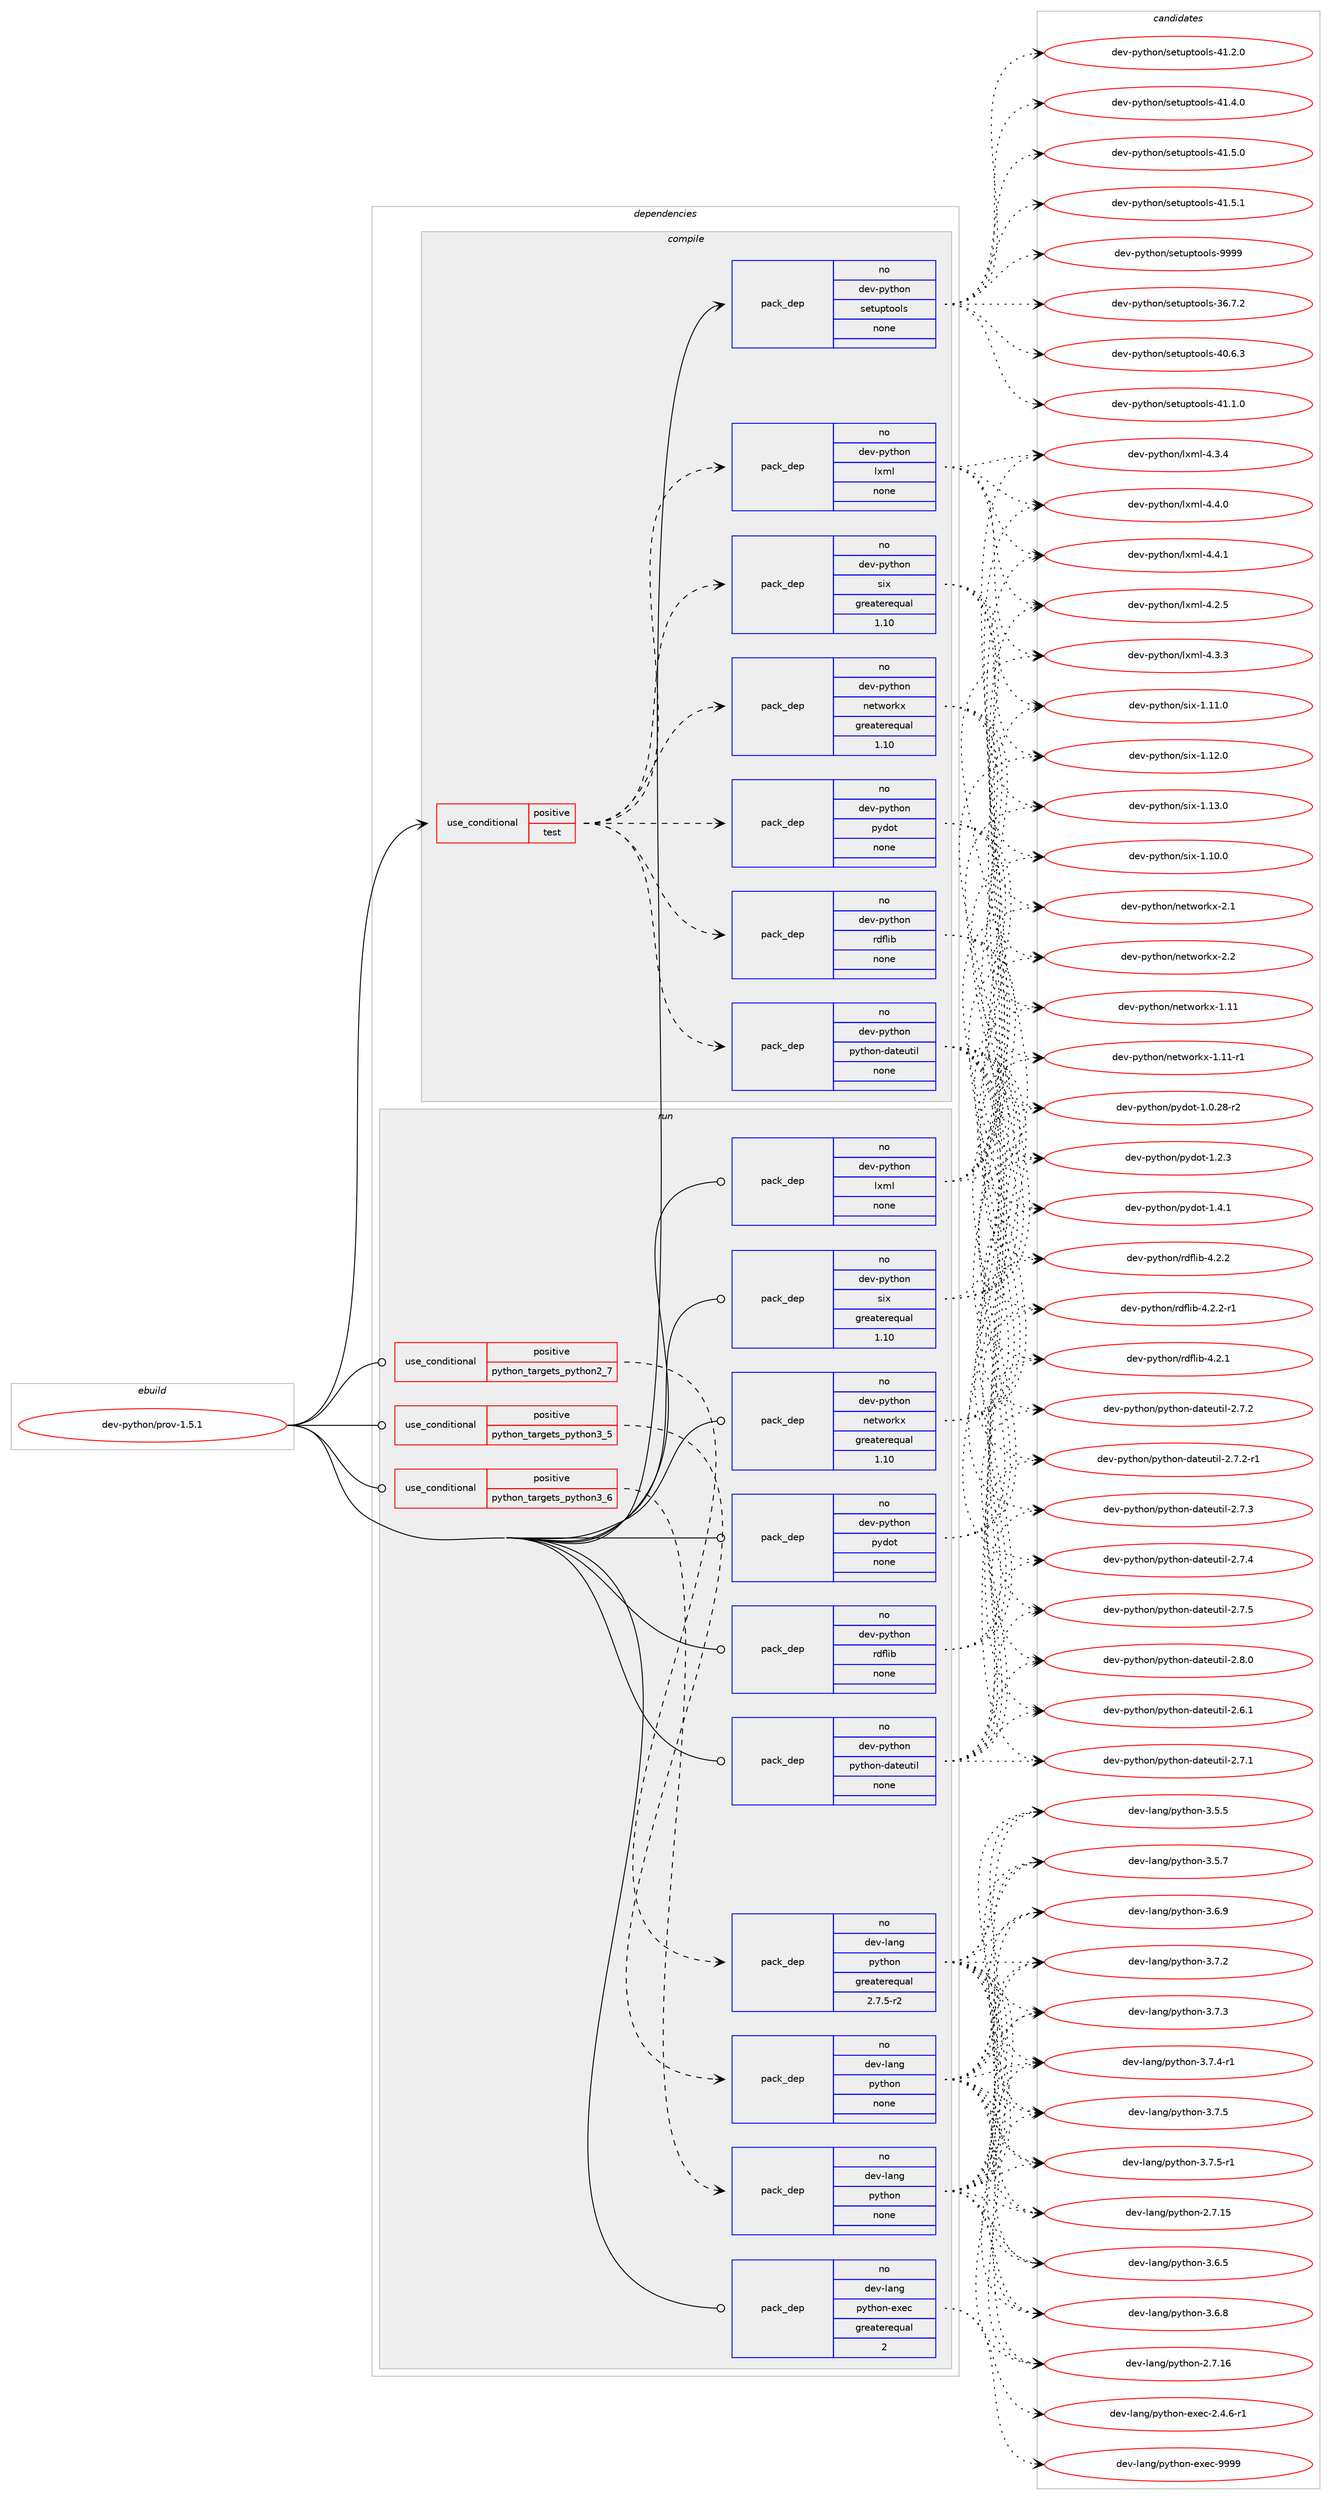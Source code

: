 digraph prolog {

# *************
# Graph options
# *************

newrank=true;
concentrate=true;
compound=true;
graph [rankdir=LR,fontname=Helvetica,fontsize=10,ranksep=1.5];#, ranksep=2.5, nodesep=0.2];
edge  [arrowhead=vee];
node  [fontname=Helvetica,fontsize=10];

# **********
# The ebuild
# **********

subgraph cluster_leftcol {
color=gray;
rank=same;
label=<<i>ebuild</i>>;
id [label="dev-python/prov-1.5.1", color=red, width=4, href="../dev-python/prov-1.5.1.svg"];
}

# ****************
# The dependencies
# ****************

subgraph cluster_midcol {
color=gray;
label=<<i>dependencies</i>>;
subgraph cluster_compile {
fillcolor="#eeeeee";
style=filled;
label=<<i>compile</i>>;
subgraph cond144982 {
dependency623260 [label=<<TABLE BORDER="0" CELLBORDER="1" CELLSPACING="0" CELLPADDING="4"><TR><TD ROWSPAN="3" CELLPADDING="10">use_conditional</TD></TR><TR><TD>positive</TD></TR><TR><TD>test</TD></TR></TABLE>>, shape=none, color=red];
subgraph pack466434 {
dependency623261 [label=<<TABLE BORDER="0" CELLBORDER="1" CELLSPACING="0" CELLPADDING="4" WIDTH="220"><TR><TD ROWSPAN="6" CELLPADDING="30">pack_dep</TD></TR><TR><TD WIDTH="110">no</TD></TR><TR><TD>dev-python</TD></TR><TR><TD>pydot</TD></TR><TR><TD>none</TD></TR><TR><TD></TD></TR></TABLE>>, shape=none, color=blue];
}
dependency623260:e -> dependency623261:w [weight=20,style="dashed",arrowhead="vee"];
subgraph pack466435 {
dependency623262 [label=<<TABLE BORDER="0" CELLBORDER="1" CELLSPACING="0" CELLPADDING="4" WIDTH="220"><TR><TD ROWSPAN="6" CELLPADDING="30">pack_dep</TD></TR><TR><TD WIDTH="110">no</TD></TR><TR><TD>dev-python</TD></TR><TR><TD>python-dateutil</TD></TR><TR><TD>none</TD></TR><TR><TD></TD></TR></TABLE>>, shape=none, color=blue];
}
dependency623260:e -> dependency623262:w [weight=20,style="dashed",arrowhead="vee"];
subgraph pack466436 {
dependency623263 [label=<<TABLE BORDER="0" CELLBORDER="1" CELLSPACING="0" CELLPADDING="4" WIDTH="220"><TR><TD ROWSPAN="6" CELLPADDING="30">pack_dep</TD></TR><TR><TD WIDTH="110">no</TD></TR><TR><TD>dev-python</TD></TR><TR><TD>lxml</TD></TR><TR><TD>none</TD></TR><TR><TD></TD></TR></TABLE>>, shape=none, color=blue];
}
dependency623260:e -> dependency623263:w [weight=20,style="dashed",arrowhead="vee"];
subgraph pack466437 {
dependency623264 [label=<<TABLE BORDER="0" CELLBORDER="1" CELLSPACING="0" CELLPADDING="4" WIDTH="220"><TR><TD ROWSPAN="6" CELLPADDING="30">pack_dep</TD></TR><TR><TD WIDTH="110">no</TD></TR><TR><TD>dev-python</TD></TR><TR><TD>networkx</TD></TR><TR><TD>greaterequal</TD></TR><TR><TD>1.10</TD></TR></TABLE>>, shape=none, color=blue];
}
dependency623260:e -> dependency623264:w [weight=20,style="dashed",arrowhead="vee"];
subgraph pack466438 {
dependency623265 [label=<<TABLE BORDER="0" CELLBORDER="1" CELLSPACING="0" CELLPADDING="4" WIDTH="220"><TR><TD ROWSPAN="6" CELLPADDING="30">pack_dep</TD></TR><TR><TD WIDTH="110">no</TD></TR><TR><TD>dev-python</TD></TR><TR><TD>rdflib</TD></TR><TR><TD>none</TD></TR><TR><TD></TD></TR></TABLE>>, shape=none, color=blue];
}
dependency623260:e -> dependency623265:w [weight=20,style="dashed",arrowhead="vee"];
subgraph pack466439 {
dependency623266 [label=<<TABLE BORDER="0" CELLBORDER="1" CELLSPACING="0" CELLPADDING="4" WIDTH="220"><TR><TD ROWSPAN="6" CELLPADDING="30">pack_dep</TD></TR><TR><TD WIDTH="110">no</TD></TR><TR><TD>dev-python</TD></TR><TR><TD>six</TD></TR><TR><TD>greaterequal</TD></TR><TR><TD>1.10</TD></TR></TABLE>>, shape=none, color=blue];
}
dependency623260:e -> dependency623266:w [weight=20,style="dashed",arrowhead="vee"];
}
id:e -> dependency623260:w [weight=20,style="solid",arrowhead="vee"];
subgraph pack466440 {
dependency623267 [label=<<TABLE BORDER="0" CELLBORDER="1" CELLSPACING="0" CELLPADDING="4" WIDTH="220"><TR><TD ROWSPAN="6" CELLPADDING="30">pack_dep</TD></TR><TR><TD WIDTH="110">no</TD></TR><TR><TD>dev-python</TD></TR><TR><TD>setuptools</TD></TR><TR><TD>none</TD></TR><TR><TD></TD></TR></TABLE>>, shape=none, color=blue];
}
id:e -> dependency623267:w [weight=20,style="solid",arrowhead="vee"];
}
subgraph cluster_compileandrun {
fillcolor="#eeeeee";
style=filled;
label=<<i>compile and run</i>>;
}
subgraph cluster_run {
fillcolor="#eeeeee";
style=filled;
label=<<i>run</i>>;
subgraph cond144983 {
dependency623268 [label=<<TABLE BORDER="0" CELLBORDER="1" CELLSPACING="0" CELLPADDING="4"><TR><TD ROWSPAN="3" CELLPADDING="10">use_conditional</TD></TR><TR><TD>positive</TD></TR><TR><TD>python_targets_python2_7</TD></TR></TABLE>>, shape=none, color=red];
subgraph pack466441 {
dependency623269 [label=<<TABLE BORDER="0" CELLBORDER="1" CELLSPACING="0" CELLPADDING="4" WIDTH="220"><TR><TD ROWSPAN="6" CELLPADDING="30">pack_dep</TD></TR><TR><TD WIDTH="110">no</TD></TR><TR><TD>dev-lang</TD></TR><TR><TD>python</TD></TR><TR><TD>greaterequal</TD></TR><TR><TD>2.7.5-r2</TD></TR></TABLE>>, shape=none, color=blue];
}
dependency623268:e -> dependency623269:w [weight=20,style="dashed",arrowhead="vee"];
}
id:e -> dependency623268:w [weight=20,style="solid",arrowhead="odot"];
subgraph cond144984 {
dependency623270 [label=<<TABLE BORDER="0" CELLBORDER="1" CELLSPACING="0" CELLPADDING="4"><TR><TD ROWSPAN="3" CELLPADDING="10">use_conditional</TD></TR><TR><TD>positive</TD></TR><TR><TD>python_targets_python3_5</TD></TR></TABLE>>, shape=none, color=red];
subgraph pack466442 {
dependency623271 [label=<<TABLE BORDER="0" CELLBORDER="1" CELLSPACING="0" CELLPADDING="4" WIDTH="220"><TR><TD ROWSPAN="6" CELLPADDING="30">pack_dep</TD></TR><TR><TD WIDTH="110">no</TD></TR><TR><TD>dev-lang</TD></TR><TR><TD>python</TD></TR><TR><TD>none</TD></TR><TR><TD></TD></TR></TABLE>>, shape=none, color=blue];
}
dependency623270:e -> dependency623271:w [weight=20,style="dashed",arrowhead="vee"];
}
id:e -> dependency623270:w [weight=20,style="solid",arrowhead="odot"];
subgraph cond144985 {
dependency623272 [label=<<TABLE BORDER="0" CELLBORDER="1" CELLSPACING="0" CELLPADDING="4"><TR><TD ROWSPAN="3" CELLPADDING="10">use_conditional</TD></TR><TR><TD>positive</TD></TR><TR><TD>python_targets_python3_6</TD></TR></TABLE>>, shape=none, color=red];
subgraph pack466443 {
dependency623273 [label=<<TABLE BORDER="0" CELLBORDER="1" CELLSPACING="0" CELLPADDING="4" WIDTH="220"><TR><TD ROWSPAN="6" CELLPADDING="30">pack_dep</TD></TR><TR><TD WIDTH="110">no</TD></TR><TR><TD>dev-lang</TD></TR><TR><TD>python</TD></TR><TR><TD>none</TD></TR><TR><TD></TD></TR></TABLE>>, shape=none, color=blue];
}
dependency623272:e -> dependency623273:w [weight=20,style="dashed",arrowhead="vee"];
}
id:e -> dependency623272:w [weight=20,style="solid",arrowhead="odot"];
subgraph pack466444 {
dependency623274 [label=<<TABLE BORDER="0" CELLBORDER="1" CELLSPACING="0" CELLPADDING="4" WIDTH="220"><TR><TD ROWSPAN="6" CELLPADDING="30">pack_dep</TD></TR><TR><TD WIDTH="110">no</TD></TR><TR><TD>dev-lang</TD></TR><TR><TD>python-exec</TD></TR><TR><TD>greaterequal</TD></TR><TR><TD>2</TD></TR></TABLE>>, shape=none, color=blue];
}
id:e -> dependency623274:w [weight=20,style="solid",arrowhead="odot"];
subgraph pack466445 {
dependency623275 [label=<<TABLE BORDER="0" CELLBORDER="1" CELLSPACING="0" CELLPADDING="4" WIDTH="220"><TR><TD ROWSPAN="6" CELLPADDING="30">pack_dep</TD></TR><TR><TD WIDTH="110">no</TD></TR><TR><TD>dev-python</TD></TR><TR><TD>lxml</TD></TR><TR><TD>none</TD></TR><TR><TD></TD></TR></TABLE>>, shape=none, color=blue];
}
id:e -> dependency623275:w [weight=20,style="solid",arrowhead="odot"];
subgraph pack466446 {
dependency623276 [label=<<TABLE BORDER="0" CELLBORDER="1" CELLSPACING="0" CELLPADDING="4" WIDTH="220"><TR><TD ROWSPAN="6" CELLPADDING="30">pack_dep</TD></TR><TR><TD WIDTH="110">no</TD></TR><TR><TD>dev-python</TD></TR><TR><TD>networkx</TD></TR><TR><TD>greaterequal</TD></TR><TR><TD>1.10</TD></TR></TABLE>>, shape=none, color=blue];
}
id:e -> dependency623276:w [weight=20,style="solid",arrowhead="odot"];
subgraph pack466447 {
dependency623277 [label=<<TABLE BORDER="0" CELLBORDER="1" CELLSPACING="0" CELLPADDING="4" WIDTH="220"><TR><TD ROWSPAN="6" CELLPADDING="30">pack_dep</TD></TR><TR><TD WIDTH="110">no</TD></TR><TR><TD>dev-python</TD></TR><TR><TD>pydot</TD></TR><TR><TD>none</TD></TR><TR><TD></TD></TR></TABLE>>, shape=none, color=blue];
}
id:e -> dependency623277:w [weight=20,style="solid",arrowhead="odot"];
subgraph pack466448 {
dependency623278 [label=<<TABLE BORDER="0" CELLBORDER="1" CELLSPACING="0" CELLPADDING="4" WIDTH="220"><TR><TD ROWSPAN="6" CELLPADDING="30">pack_dep</TD></TR><TR><TD WIDTH="110">no</TD></TR><TR><TD>dev-python</TD></TR><TR><TD>python-dateutil</TD></TR><TR><TD>none</TD></TR><TR><TD></TD></TR></TABLE>>, shape=none, color=blue];
}
id:e -> dependency623278:w [weight=20,style="solid",arrowhead="odot"];
subgraph pack466449 {
dependency623279 [label=<<TABLE BORDER="0" CELLBORDER="1" CELLSPACING="0" CELLPADDING="4" WIDTH="220"><TR><TD ROWSPAN="6" CELLPADDING="30">pack_dep</TD></TR><TR><TD WIDTH="110">no</TD></TR><TR><TD>dev-python</TD></TR><TR><TD>rdflib</TD></TR><TR><TD>none</TD></TR><TR><TD></TD></TR></TABLE>>, shape=none, color=blue];
}
id:e -> dependency623279:w [weight=20,style="solid",arrowhead="odot"];
subgraph pack466450 {
dependency623280 [label=<<TABLE BORDER="0" CELLBORDER="1" CELLSPACING="0" CELLPADDING="4" WIDTH="220"><TR><TD ROWSPAN="6" CELLPADDING="30">pack_dep</TD></TR><TR><TD WIDTH="110">no</TD></TR><TR><TD>dev-python</TD></TR><TR><TD>six</TD></TR><TR><TD>greaterequal</TD></TR><TR><TD>1.10</TD></TR></TABLE>>, shape=none, color=blue];
}
id:e -> dependency623280:w [weight=20,style="solid",arrowhead="odot"];
}
}

# **************
# The candidates
# **************

subgraph cluster_choices {
rank=same;
color=gray;
label=<<i>candidates</i>>;

subgraph choice466434 {
color=black;
nodesep=1;
choice1001011184511212111610411111047112121100111116454946484650564511450 [label="dev-python/pydot-1.0.28-r2", color=red, width=4,href="../dev-python/pydot-1.0.28-r2.svg"];
choice1001011184511212111610411111047112121100111116454946504651 [label="dev-python/pydot-1.2.3", color=red, width=4,href="../dev-python/pydot-1.2.3.svg"];
choice1001011184511212111610411111047112121100111116454946524649 [label="dev-python/pydot-1.4.1", color=red, width=4,href="../dev-python/pydot-1.4.1.svg"];
dependency623261:e -> choice1001011184511212111610411111047112121100111116454946484650564511450:w [style=dotted,weight="100"];
dependency623261:e -> choice1001011184511212111610411111047112121100111116454946504651:w [style=dotted,weight="100"];
dependency623261:e -> choice1001011184511212111610411111047112121100111116454946524649:w [style=dotted,weight="100"];
}
subgraph choice466435 {
color=black;
nodesep=1;
choice10010111845112121116104111110471121211161041111104510097116101117116105108455046544649 [label="dev-python/python-dateutil-2.6.1", color=red, width=4,href="../dev-python/python-dateutil-2.6.1.svg"];
choice10010111845112121116104111110471121211161041111104510097116101117116105108455046554649 [label="dev-python/python-dateutil-2.7.1", color=red, width=4,href="../dev-python/python-dateutil-2.7.1.svg"];
choice10010111845112121116104111110471121211161041111104510097116101117116105108455046554650 [label="dev-python/python-dateutil-2.7.2", color=red, width=4,href="../dev-python/python-dateutil-2.7.2.svg"];
choice100101118451121211161041111104711212111610411111045100971161011171161051084550465546504511449 [label="dev-python/python-dateutil-2.7.2-r1", color=red, width=4,href="../dev-python/python-dateutil-2.7.2-r1.svg"];
choice10010111845112121116104111110471121211161041111104510097116101117116105108455046554651 [label="dev-python/python-dateutil-2.7.3", color=red, width=4,href="../dev-python/python-dateutil-2.7.3.svg"];
choice10010111845112121116104111110471121211161041111104510097116101117116105108455046554652 [label="dev-python/python-dateutil-2.7.4", color=red, width=4,href="../dev-python/python-dateutil-2.7.4.svg"];
choice10010111845112121116104111110471121211161041111104510097116101117116105108455046554653 [label="dev-python/python-dateutil-2.7.5", color=red, width=4,href="../dev-python/python-dateutil-2.7.5.svg"];
choice10010111845112121116104111110471121211161041111104510097116101117116105108455046564648 [label="dev-python/python-dateutil-2.8.0", color=red, width=4,href="../dev-python/python-dateutil-2.8.0.svg"];
dependency623262:e -> choice10010111845112121116104111110471121211161041111104510097116101117116105108455046544649:w [style=dotted,weight="100"];
dependency623262:e -> choice10010111845112121116104111110471121211161041111104510097116101117116105108455046554649:w [style=dotted,weight="100"];
dependency623262:e -> choice10010111845112121116104111110471121211161041111104510097116101117116105108455046554650:w [style=dotted,weight="100"];
dependency623262:e -> choice100101118451121211161041111104711212111610411111045100971161011171161051084550465546504511449:w [style=dotted,weight="100"];
dependency623262:e -> choice10010111845112121116104111110471121211161041111104510097116101117116105108455046554651:w [style=dotted,weight="100"];
dependency623262:e -> choice10010111845112121116104111110471121211161041111104510097116101117116105108455046554652:w [style=dotted,weight="100"];
dependency623262:e -> choice10010111845112121116104111110471121211161041111104510097116101117116105108455046554653:w [style=dotted,weight="100"];
dependency623262:e -> choice10010111845112121116104111110471121211161041111104510097116101117116105108455046564648:w [style=dotted,weight="100"];
}
subgraph choice466436 {
color=black;
nodesep=1;
choice1001011184511212111610411111047108120109108455246504653 [label="dev-python/lxml-4.2.5", color=red, width=4,href="../dev-python/lxml-4.2.5.svg"];
choice1001011184511212111610411111047108120109108455246514651 [label="dev-python/lxml-4.3.3", color=red, width=4,href="../dev-python/lxml-4.3.3.svg"];
choice1001011184511212111610411111047108120109108455246514652 [label="dev-python/lxml-4.3.4", color=red, width=4,href="../dev-python/lxml-4.3.4.svg"];
choice1001011184511212111610411111047108120109108455246524648 [label="dev-python/lxml-4.4.0", color=red, width=4,href="../dev-python/lxml-4.4.0.svg"];
choice1001011184511212111610411111047108120109108455246524649 [label="dev-python/lxml-4.4.1", color=red, width=4,href="../dev-python/lxml-4.4.1.svg"];
dependency623263:e -> choice1001011184511212111610411111047108120109108455246504653:w [style=dotted,weight="100"];
dependency623263:e -> choice1001011184511212111610411111047108120109108455246514651:w [style=dotted,weight="100"];
dependency623263:e -> choice1001011184511212111610411111047108120109108455246514652:w [style=dotted,weight="100"];
dependency623263:e -> choice1001011184511212111610411111047108120109108455246524648:w [style=dotted,weight="100"];
dependency623263:e -> choice1001011184511212111610411111047108120109108455246524649:w [style=dotted,weight="100"];
}
subgraph choice466437 {
color=black;
nodesep=1;
choice10010111845112121116104111110471101011161191111141071204549464949 [label="dev-python/networkx-1.11", color=red, width=4,href="../dev-python/networkx-1.11.svg"];
choice100101118451121211161041111104711010111611911111410712045494649494511449 [label="dev-python/networkx-1.11-r1", color=red, width=4,href="../dev-python/networkx-1.11-r1.svg"];
choice100101118451121211161041111104711010111611911111410712045504649 [label="dev-python/networkx-2.1", color=red, width=4,href="../dev-python/networkx-2.1.svg"];
choice100101118451121211161041111104711010111611911111410712045504650 [label="dev-python/networkx-2.2", color=red, width=4,href="../dev-python/networkx-2.2.svg"];
dependency623264:e -> choice10010111845112121116104111110471101011161191111141071204549464949:w [style=dotted,weight="100"];
dependency623264:e -> choice100101118451121211161041111104711010111611911111410712045494649494511449:w [style=dotted,weight="100"];
dependency623264:e -> choice100101118451121211161041111104711010111611911111410712045504649:w [style=dotted,weight="100"];
dependency623264:e -> choice100101118451121211161041111104711010111611911111410712045504650:w [style=dotted,weight="100"];
}
subgraph choice466438 {
color=black;
nodesep=1;
choice100101118451121211161041111104711410010210810598455246504649 [label="dev-python/rdflib-4.2.1", color=red, width=4,href="../dev-python/rdflib-4.2.1.svg"];
choice100101118451121211161041111104711410010210810598455246504650 [label="dev-python/rdflib-4.2.2", color=red, width=4,href="../dev-python/rdflib-4.2.2.svg"];
choice1001011184511212111610411111047114100102108105984552465046504511449 [label="dev-python/rdflib-4.2.2-r1", color=red, width=4,href="../dev-python/rdflib-4.2.2-r1.svg"];
dependency623265:e -> choice100101118451121211161041111104711410010210810598455246504649:w [style=dotted,weight="100"];
dependency623265:e -> choice100101118451121211161041111104711410010210810598455246504650:w [style=dotted,weight="100"];
dependency623265:e -> choice1001011184511212111610411111047114100102108105984552465046504511449:w [style=dotted,weight="100"];
}
subgraph choice466439 {
color=black;
nodesep=1;
choice100101118451121211161041111104711510512045494649484648 [label="dev-python/six-1.10.0", color=red, width=4,href="../dev-python/six-1.10.0.svg"];
choice100101118451121211161041111104711510512045494649494648 [label="dev-python/six-1.11.0", color=red, width=4,href="../dev-python/six-1.11.0.svg"];
choice100101118451121211161041111104711510512045494649504648 [label="dev-python/six-1.12.0", color=red, width=4,href="../dev-python/six-1.12.0.svg"];
choice100101118451121211161041111104711510512045494649514648 [label="dev-python/six-1.13.0", color=red, width=4,href="../dev-python/six-1.13.0.svg"];
dependency623266:e -> choice100101118451121211161041111104711510512045494649484648:w [style=dotted,weight="100"];
dependency623266:e -> choice100101118451121211161041111104711510512045494649494648:w [style=dotted,weight="100"];
dependency623266:e -> choice100101118451121211161041111104711510512045494649504648:w [style=dotted,weight="100"];
dependency623266:e -> choice100101118451121211161041111104711510512045494649514648:w [style=dotted,weight="100"];
}
subgraph choice466440 {
color=black;
nodesep=1;
choice100101118451121211161041111104711510111611711211611111110811545515446554650 [label="dev-python/setuptools-36.7.2", color=red, width=4,href="../dev-python/setuptools-36.7.2.svg"];
choice100101118451121211161041111104711510111611711211611111110811545524846544651 [label="dev-python/setuptools-40.6.3", color=red, width=4,href="../dev-python/setuptools-40.6.3.svg"];
choice100101118451121211161041111104711510111611711211611111110811545524946494648 [label="dev-python/setuptools-41.1.0", color=red, width=4,href="../dev-python/setuptools-41.1.0.svg"];
choice100101118451121211161041111104711510111611711211611111110811545524946504648 [label="dev-python/setuptools-41.2.0", color=red, width=4,href="../dev-python/setuptools-41.2.0.svg"];
choice100101118451121211161041111104711510111611711211611111110811545524946524648 [label="dev-python/setuptools-41.4.0", color=red, width=4,href="../dev-python/setuptools-41.4.0.svg"];
choice100101118451121211161041111104711510111611711211611111110811545524946534648 [label="dev-python/setuptools-41.5.0", color=red, width=4,href="../dev-python/setuptools-41.5.0.svg"];
choice100101118451121211161041111104711510111611711211611111110811545524946534649 [label="dev-python/setuptools-41.5.1", color=red, width=4,href="../dev-python/setuptools-41.5.1.svg"];
choice10010111845112121116104111110471151011161171121161111111081154557575757 [label="dev-python/setuptools-9999", color=red, width=4,href="../dev-python/setuptools-9999.svg"];
dependency623267:e -> choice100101118451121211161041111104711510111611711211611111110811545515446554650:w [style=dotted,weight="100"];
dependency623267:e -> choice100101118451121211161041111104711510111611711211611111110811545524846544651:w [style=dotted,weight="100"];
dependency623267:e -> choice100101118451121211161041111104711510111611711211611111110811545524946494648:w [style=dotted,weight="100"];
dependency623267:e -> choice100101118451121211161041111104711510111611711211611111110811545524946504648:w [style=dotted,weight="100"];
dependency623267:e -> choice100101118451121211161041111104711510111611711211611111110811545524946524648:w [style=dotted,weight="100"];
dependency623267:e -> choice100101118451121211161041111104711510111611711211611111110811545524946534648:w [style=dotted,weight="100"];
dependency623267:e -> choice100101118451121211161041111104711510111611711211611111110811545524946534649:w [style=dotted,weight="100"];
dependency623267:e -> choice10010111845112121116104111110471151011161171121161111111081154557575757:w [style=dotted,weight="100"];
}
subgraph choice466441 {
color=black;
nodesep=1;
choice10010111845108971101034711212111610411111045504655464953 [label="dev-lang/python-2.7.15", color=red, width=4,href="../dev-lang/python-2.7.15.svg"];
choice10010111845108971101034711212111610411111045504655464954 [label="dev-lang/python-2.7.16", color=red, width=4,href="../dev-lang/python-2.7.16.svg"];
choice100101118451089711010347112121116104111110455146534653 [label="dev-lang/python-3.5.5", color=red, width=4,href="../dev-lang/python-3.5.5.svg"];
choice100101118451089711010347112121116104111110455146534655 [label="dev-lang/python-3.5.7", color=red, width=4,href="../dev-lang/python-3.5.7.svg"];
choice100101118451089711010347112121116104111110455146544653 [label="dev-lang/python-3.6.5", color=red, width=4,href="../dev-lang/python-3.6.5.svg"];
choice100101118451089711010347112121116104111110455146544656 [label="dev-lang/python-3.6.8", color=red, width=4,href="../dev-lang/python-3.6.8.svg"];
choice100101118451089711010347112121116104111110455146544657 [label="dev-lang/python-3.6.9", color=red, width=4,href="../dev-lang/python-3.6.9.svg"];
choice100101118451089711010347112121116104111110455146554650 [label="dev-lang/python-3.7.2", color=red, width=4,href="../dev-lang/python-3.7.2.svg"];
choice100101118451089711010347112121116104111110455146554651 [label="dev-lang/python-3.7.3", color=red, width=4,href="../dev-lang/python-3.7.3.svg"];
choice1001011184510897110103471121211161041111104551465546524511449 [label="dev-lang/python-3.7.4-r1", color=red, width=4,href="../dev-lang/python-3.7.4-r1.svg"];
choice100101118451089711010347112121116104111110455146554653 [label="dev-lang/python-3.7.5", color=red, width=4,href="../dev-lang/python-3.7.5.svg"];
choice1001011184510897110103471121211161041111104551465546534511449 [label="dev-lang/python-3.7.5-r1", color=red, width=4,href="../dev-lang/python-3.7.5-r1.svg"];
dependency623269:e -> choice10010111845108971101034711212111610411111045504655464953:w [style=dotted,weight="100"];
dependency623269:e -> choice10010111845108971101034711212111610411111045504655464954:w [style=dotted,weight="100"];
dependency623269:e -> choice100101118451089711010347112121116104111110455146534653:w [style=dotted,weight="100"];
dependency623269:e -> choice100101118451089711010347112121116104111110455146534655:w [style=dotted,weight="100"];
dependency623269:e -> choice100101118451089711010347112121116104111110455146544653:w [style=dotted,weight="100"];
dependency623269:e -> choice100101118451089711010347112121116104111110455146544656:w [style=dotted,weight="100"];
dependency623269:e -> choice100101118451089711010347112121116104111110455146544657:w [style=dotted,weight="100"];
dependency623269:e -> choice100101118451089711010347112121116104111110455146554650:w [style=dotted,weight="100"];
dependency623269:e -> choice100101118451089711010347112121116104111110455146554651:w [style=dotted,weight="100"];
dependency623269:e -> choice1001011184510897110103471121211161041111104551465546524511449:w [style=dotted,weight="100"];
dependency623269:e -> choice100101118451089711010347112121116104111110455146554653:w [style=dotted,weight="100"];
dependency623269:e -> choice1001011184510897110103471121211161041111104551465546534511449:w [style=dotted,weight="100"];
}
subgraph choice466442 {
color=black;
nodesep=1;
choice10010111845108971101034711212111610411111045504655464953 [label="dev-lang/python-2.7.15", color=red, width=4,href="../dev-lang/python-2.7.15.svg"];
choice10010111845108971101034711212111610411111045504655464954 [label="dev-lang/python-2.7.16", color=red, width=4,href="../dev-lang/python-2.7.16.svg"];
choice100101118451089711010347112121116104111110455146534653 [label="dev-lang/python-3.5.5", color=red, width=4,href="../dev-lang/python-3.5.5.svg"];
choice100101118451089711010347112121116104111110455146534655 [label="dev-lang/python-3.5.7", color=red, width=4,href="../dev-lang/python-3.5.7.svg"];
choice100101118451089711010347112121116104111110455146544653 [label="dev-lang/python-3.6.5", color=red, width=4,href="../dev-lang/python-3.6.5.svg"];
choice100101118451089711010347112121116104111110455146544656 [label="dev-lang/python-3.6.8", color=red, width=4,href="../dev-lang/python-3.6.8.svg"];
choice100101118451089711010347112121116104111110455146544657 [label="dev-lang/python-3.6.9", color=red, width=4,href="../dev-lang/python-3.6.9.svg"];
choice100101118451089711010347112121116104111110455146554650 [label="dev-lang/python-3.7.2", color=red, width=4,href="../dev-lang/python-3.7.2.svg"];
choice100101118451089711010347112121116104111110455146554651 [label="dev-lang/python-3.7.3", color=red, width=4,href="../dev-lang/python-3.7.3.svg"];
choice1001011184510897110103471121211161041111104551465546524511449 [label="dev-lang/python-3.7.4-r1", color=red, width=4,href="../dev-lang/python-3.7.4-r1.svg"];
choice100101118451089711010347112121116104111110455146554653 [label="dev-lang/python-3.7.5", color=red, width=4,href="../dev-lang/python-3.7.5.svg"];
choice1001011184510897110103471121211161041111104551465546534511449 [label="dev-lang/python-3.7.5-r1", color=red, width=4,href="../dev-lang/python-3.7.5-r1.svg"];
dependency623271:e -> choice10010111845108971101034711212111610411111045504655464953:w [style=dotted,weight="100"];
dependency623271:e -> choice10010111845108971101034711212111610411111045504655464954:w [style=dotted,weight="100"];
dependency623271:e -> choice100101118451089711010347112121116104111110455146534653:w [style=dotted,weight="100"];
dependency623271:e -> choice100101118451089711010347112121116104111110455146534655:w [style=dotted,weight="100"];
dependency623271:e -> choice100101118451089711010347112121116104111110455146544653:w [style=dotted,weight="100"];
dependency623271:e -> choice100101118451089711010347112121116104111110455146544656:w [style=dotted,weight="100"];
dependency623271:e -> choice100101118451089711010347112121116104111110455146544657:w [style=dotted,weight="100"];
dependency623271:e -> choice100101118451089711010347112121116104111110455146554650:w [style=dotted,weight="100"];
dependency623271:e -> choice100101118451089711010347112121116104111110455146554651:w [style=dotted,weight="100"];
dependency623271:e -> choice1001011184510897110103471121211161041111104551465546524511449:w [style=dotted,weight="100"];
dependency623271:e -> choice100101118451089711010347112121116104111110455146554653:w [style=dotted,weight="100"];
dependency623271:e -> choice1001011184510897110103471121211161041111104551465546534511449:w [style=dotted,weight="100"];
}
subgraph choice466443 {
color=black;
nodesep=1;
choice10010111845108971101034711212111610411111045504655464953 [label="dev-lang/python-2.7.15", color=red, width=4,href="../dev-lang/python-2.7.15.svg"];
choice10010111845108971101034711212111610411111045504655464954 [label="dev-lang/python-2.7.16", color=red, width=4,href="../dev-lang/python-2.7.16.svg"];
choice100101118451089711010347112121116104111110455146534653 [label="dev-lang/python-3.5.5", color=red, width=4,href="../dev-lang/python-3.5.5.svg"];
choice100101118451089711010347112121116104111110455146534655 [label="dev-lang/python-3.5.7", color=red, width=4,href="../dev-lang/python-3.5.7.svg"];
choice100101118451089711010347112121116104111110455146544653 [label="dev-lang/python-3.6.5", color=red, width=4,href="../dev-lang/python-3.6.5.svg"];
choice100101118451089711010347112121116104111110455146544656 [label="dev-lang/python-3.6.8", color=red, width=4,href="../dev-lang/python-3.6.8.svg"];
choice100101118451089711010347112121116104111110455146544657 [label="dev-lang/python-3.6.9", color=red, width=4,href="../dev-lang/python-3.6.9.svg"];
choice100101118451089711010347112121116104111110455146554650 [label="dev-lang/python-3.7.2", color=red, width=4,href="../dev-lang/python-3.7.2.svg"];
choice100101118451089711010347112121116104111110455146554651 [label="dev-lang/python-3.7.3", color=red, width=4,href="../dev-lang/python-3.7.3.svg"];
choice1001011184510897110103471121211161041111104551465546524511449 [label="dev-lang/python-3.7.4-r1", color=red, width=4,href="../dev-lang/python-3.7.4-r1.svg"];
choice100101118451089711010347112121116104111110455146554653 [label="dev-lang/python-3.7.5", color=red, width=4,href="../dev-lang/python-3.7.5.svg"];
choice1001011184510897110103471121211161041111104551465546534511449 [label="dev-lang/python-3.7.5-r1", color=red, width=4,href="../dev-lang/python-3.7.5-r1.svg"];
dependency623273:e -> choice10010111845108971101034711212111610411111045504655464953:w [style=dotted,weight="100"];
dependency623273:e -> choice10010111845108971101034711212111610411111045504655464954:w [style=dotted,weight="100"];
dependency623273:e -> choice100101118451089711010347112121116104111110455146534653:w [style=dotted,weight="100"];
dependency623273:e -> choice100101118451089711010347112121116104111110455146534655:w [style=dotted,weight="100"];
dependency623273:e -> choice100101118451089711010347112121116104111110455146544653:w [style=dotted,weight="100"];
dependency623273:e -> choice100101118451089711010347112121116104111110455146544656:w [style=dotted,weight="100"];
dependency623273:e -> choice100101118451089711010347112121116104111110455146544657:w [style=dotted,weight="100"];
dependency623273:e -> choice100101118451089711010347112121116104111110455146554650:w [style=dotted,weight="100"];
dependency623273:e -> choice100101118451089711010347112121116104111110455146554651:w [style=dotted,weight="100"];
dependency623273:e -> choice1001011184510897110103471121211161041111104551465546524511449:w [style=dotted,weight="100"];
dependency623273:e -> choice100101118451089711010347112121116104111110455146554653:w [style=dotted,weight="100"];
dependency623273:e -> choice1001011184510897110103471121211161041111104551465546534511449:w [style=dotted,weight="100"];
}
subgraph choice466444 {
color=black;
nodesep=1;
choice10010111845108971101034711212111610411111045101120101994550465246544511449 [label="dev-lang/python-exec-2.4.6-r1", color=red, width=4,href="../dev-lang/python-exec-2.4.6-r1.svg"];
choice10010111845108971101034711212111610411111045101120101994557575757 [label="dev-lang/python-exec-9999", color=red, width=4,href="../dev-lang/python-exec-9999.svg"];
dependency623274:e -> choice10010111845108971101034711212111610411111045101120101994550465246544511449:w [style=dotted,weight="100"];
dependency623274:e -> choice10010111845108971101034711212111610411111045101120101994557575757:w [style=dotted,weight="100"];
}
subgraph choice466445 {
color=black;
nodesep=1;
choice1001011184511212111610411111047108120109108455246504653 [label="dev-python/lxml-4.2.5", color=red, width=4,href="../dev-python/lxml-4.2.5.svg"];
choice1001011184511212111610411111047108120109108455246514651 [label="dev-python/lxml-4.3.3", color=red, width=4,href="../dev-python/lxml-4.3.3.svg"];
choice1001011184511212111610411111047108120109108455246514652 [label="dev-python/lxml-4.3.4", color=red, width=4,href="../dev-python/lxml-4.3.4.svg"];
choice1001011184511212111610411111047108120109108455246524648 [label="dev-python/lxml-4.4.0", color=red, width=4,href="../dev-python/lxml-4.4.0.svg"];
choice1001011184511212111610411111047108120109108455246524649 [label="dev-python/lxml-4.4.1", color=red, width=4,href="../dev-python/lxml-4.4.1.svg"];
dependency623275:e -> choice1001011184511212111610411111047108120109108455246504653:w [style=dotted,weight="100"];
dependency623275:e -> choice1001011184511212111610411111047108120109108455246514651:w [style=dotted,weight="100"];
dependency623275:e -> choice1001011184511212111610411111047108120109108455246514652:w [style=dotted,weight="100"];
dependency623275:e -> choice1001011184511212111610411111047108120109108455246524648:w [style=dotted,weight="100"];
dependency623275:e -> choice1001011184511212111610411111047108120109108455246524649:w [style=dotted,weight="100"];
}
subgraph choice466446 {
color=black;
nodesep=1;
choice10010111845112121116104111110471101011161191111141071204549464949 [label="dev-python/networkx-1.11", color=red, width=4,href="../dev-python/networkx-1.11.svg"];
choice100101118451121211161041111104711010111611911111410712045494649494511449 [label="dev-python/networkx-1.11-r1", color=red, width=4,href="../dev-python/networkx-1.11-r1.svg"];
choice100101118451121211161041111104711010111611911111410712045504649 [label="dev-python/networkx-2.1", color=red, width=4,href="../dev-python/networkx-2.1.svg"];
choice100101118451121211161041111104711010111611911111410712045504650 [label="dev-python/networkx-2.2", color=red, width=4,href="../dev-python/networkx-2.2.svg"];
dependency623276:e -> choice10010111845112121116104111110471101011161191111141071204549464949:w [style=dotted,weight="100"];
dependency623276:e -> choice100101118451121211161041111104711010111611911111410712045494649494511449:w [style=dotted,weight="100"];
dependency623276:e -> choice100101118451121211161041111104711010111611911111410712045504649:w [style=dotted,weight="100"];
dependency623276:e -> choice100101118451121211161041111104711010111611911111410712045504650:w [style=dotted,weight="100"];
}
subgraph choice466447 {
color=black;
nodesep=1;
choice1001011184511212111610411111047112121100111116454946484650564511450 [label="dev-python/pydot-1.0.28-r2", color=red, width=4,href="../dev-python/pydot-1.0.28-r2.svg"];
choice1001011184511212111610411111047112121100111116454946504651 [label="dev-python/pydot-1.2.3", color=red, width=4,href="../dev-python/pydot-1.2.3.svg"];
choice1001011184511212111610411111047112121100111116454946524649 [label="dev-python/pydot-1.4.1", color=red, width=4,href="../dev-python/pydot-1.4.1.svg"];
dependency623277:e -> choice1001011184511212111610411111047112121100111116454946484650564511450:w [style=dotted,weight="100"];
dependency623277:e -> choice1001011184511212111610411111047112121100111116454946504651:w [style=dotted,weight="100"];
dependency623277:e -> choice1001011184511212111610411111047112121100111116454946524649:w [style=dotted,weight="100"];
}
subgraph choice466448 {
color=black;
nodesep=1;
choice10010111845112121116104111110471121211161041111104510097116101117116105108455046544649 [label="dev-python/python-dateutil-2.6.1", color=red, width=4,href="../dev-python/python-dateutil-2.6.1.svg"];
choice10010111845112121116104111110471121211161041111104510097116101117116105108455046554649 [label="dev-python/python-dateutil-2.7.1", color=red, width=4,href="../dev-python/python-dateutil-2.7.1.svg"];
choice10010111845112121116104111110471121211161041111104510097116101117116105108455046554650 [label="dev-python/python-dateutil-2.7.2", color=red, width=4,href="../dev-python/python-dateutil-2.7.2.svg"];
choice100101118451121211161041111104711212111610411111045100971161011171161051084550465546504511449 [label="dev-python/python-dateutil-2.7.2-r1", color=red, width=4,href="../dev-python/python-dateutil-2.7.2-r1.svg"];
choice10010111845112121116104111110471121211161041111104510097116101117116105108455046554651 [label="dev-python/python-dateutil-2.7.3", color=red, width=4,href="../dev-python/python-dateutil-2.7.3.svg"];
choice10010111845112121116104111110471121211161041111104510097116101117116105108455046554652 [label="dev-python/python-dateutil-2.7.4", color=red, width=4,href="../dev-python/python-dateutil-2.7.4.svg"];
choice10010111845112121116104111110471121211161041111104510097116101117116105108455046554653 [label="dev-python/python-dateutil-2.7.5", color=red, width=4,href="../dev-python/python-dateutil-2.7.5.svg"];
choice10010111845112121116104111110471121211161041111104510097116101117116105108455046564648 [label="dev-python/python-dateutil-2.8.0", color=red, width=4,href="../dev-python/python-dateutil-2.8.0.svg"];
dependency623278:e -> choice10010111845112121116104111110471121211161041111104510097116101117116105108455046544649:w [style=dotted,weight="100"];
dependency623278:e -> choice10010111845112121116104111110471121211161041111104510097116101117116105108455046554649:w [style=dotted,weight="100"];
dependency623278:e -> choice10010111845112121116104111110471121211161041111104510097116101117116105108455046554650:w [style=dotted,weight="100"];
dependency623278:e -> choice100101118451121211161041111104711212111610411111045100971161011171161051084550465546504511449:w [style=dotted,weight="100"];
dependency623278:e -> choice10010111845112121116104111110471121211161041111104510097116101117116105108455046554651:w [style=dotted,weight="100"];
dependency623278:e -> choice10010111845112121116104111110471121211161041111104510097116101117116105108455046554652:w [style=dotted,weight="100"];
dependency623278:e -> choice10010111845112121116104111110471121211161041111104510097116101117116105108455046554653:w [style=dotted,weight="100"];
dependency623278:e -> choice10010111845112121116104111110471121211161041111104510097116101117116105108455046564648:w [style=dotted,weight="100"];
}
subgraph choice466449 {
color=black;
nodesep=1;
choice100101118451121211161041111104711410010210810598455246504649 [label="dev-python/rdflib-4.2.1", color=red, width=4,href="../dev-python/rdflib-4.2.1.svg"];
choice100101118451121211161041111104711410010210810598455246504650 [label="dev-python/rdflib-4.2.2", color=red, width=4,href="../dev-python/rdflib-4.2.2.svg"];
choice1001011184511212111610411111047114100102108105984552465046504511449 [label="dev-python/rdflib-4.2.2-r1", color=red, width=4,href="../dev-python/rdflib-4.2.2-r1.svg"];
dependency623279:e -> choice100101118451121211161041111104711410010210810598455246504649:w [style=dotted,weight="100"];
dependency623279:e -> choice100101118451121211161041111104711410010210810598455246504650:w [style=dotted,weight="100"];
dependency623279:e -> choice1001011184511212111610411111047114100102108105984552465046504511449:w [style=dotted,weight="100"];
}
subgraph choice466450 {
color=black;
nodesep=1;
choice100101118451121211161041111104711510512045494649484648 [label="dev-python/six-1.10.0", color=red, width=4,href="../dev-python/six-1.10.0.svg"];
choice100101118451121211161041111104711510512045494649494648 [label="dev-python/six-1.11.0", color=red, width=4,href="../dev-python/six-1.11.0.svg"];
choice100101118451121211161041111104711510512045494649504648 [label="dev-python/six-1.12.0", color=red, width=4,href="../dev-python/six-1.12.0.svg"];
choice100101118451121211161041111104711510512045494649514648 [label="dev-python/six-1.13.0", color=red, width=4,href="../dev-python/six-1.13.0.svg"];
dependency623280:e -> choice100101118451121211161041111104711510512045494649484648:w [style=dotted,weight="100"];
dependency623280:e -> choice100101118451121211161041111104711510512045494649494648:w [style=dotted,weight="100"];
dependency623280:e -> choice100101118451121211161041111104711510512045494649504648:w [style=dotted,weight="100"];
dependency623280:e -> choice100101118451121211161041111104711510512045494649514648:w [style=dotted,weight="100"];
}
}

}
